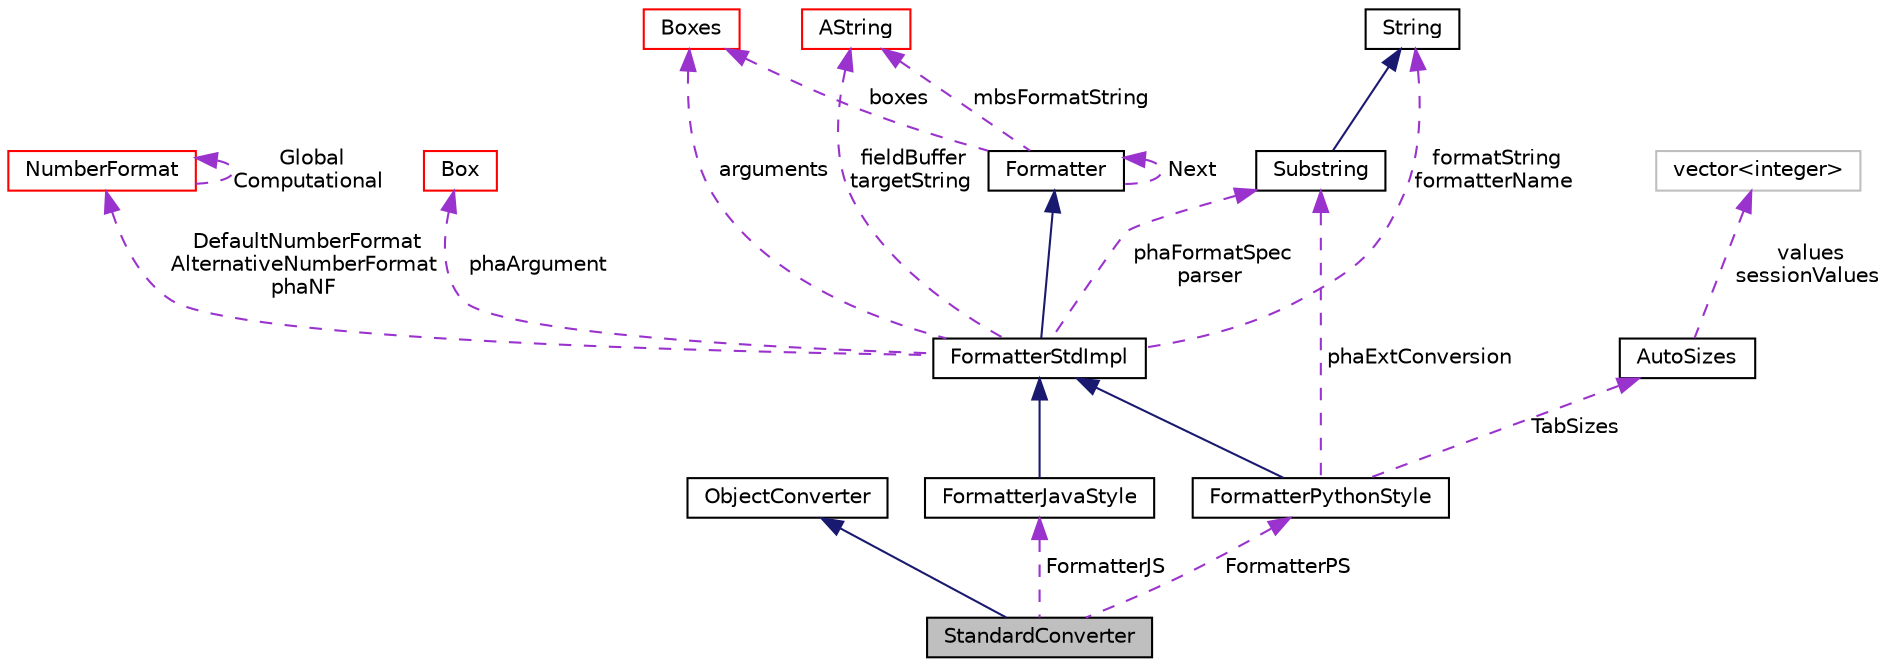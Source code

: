 digraph "StandardConverter"
{
  edge [fontname="Helvetica",fontsize="10",labelfontname="Helvetica",labelfontsize="10"];
  node [fontname="Helvetica",fontsize="10",shape=record];
  Node2 [label="StandardConverter",height=0.2,width=0.4,color="black", fillcolor="grey75", style="filled", fontcolor="black"];
  Node20 [label="vector\<integer\>",height=0.2,width=0.4,color="grey75", fillcolor="white", style="filled"];
  Node3 -> Node2 [dir="back",color="midnightblue",fontsize="10",style="solid",fontname="Helvetica"];
  Node4 -> Node2 [dir="back",color="darkorchid3",fontsize="10",style="dashed",label=" FormatterJS" ,fontname="Helvetica"];
  Node5 -> Node4 [dir="back",color="midnightblue",fontsize="10",style="solid",fontname="Helvetica"];
  Node5 -> Node18 [dir="back",color="midnightblue",fontsize="10",style="solid",fontname="Helvetica"];
  Node6 -> Node5 [dir="back",color="midnightblue",fontsize="10",style="solid",fontname="Helvetica"];
  Node6 -> Node6 [dir="back",color="darkorchid3",fontsize="10",style="dashed",label=" Next" ,fontname="Helvetica"];
  Node7 -> Node5 [dir="back",color="darkorchid3",fontsize="10",style="dashed",label=" fieldBuffer\ntargetString" ,fontname="Helvetica"];
  Node7 -> Node6 [dir="back",color="darkorchid3",fontsize="10",style="dashed",label=" mbsFormatString" ,fontname="Helvetica"];
  Node9 -> Node5 [dir="back",color="darkorchid3",fontsize="10",style="dashed",label=" formatString\nformatterName" ,fontname="Helvetica"];
  Node9 -> Node14 [dir="back",color="midnightblue",fontsize="10",style="solid",fontname="Helvetica"];
  Node10 -> Node5 [dir="back",color="darkorchid3",fontsize="10",style="dashed",label=" arguments" ,fontname="Helvetica"];
  Node10 -> Node6 [dir="back",color="darkorchid3",fontsize="10",style="dashed",label=" boxes" ,fontname="Helvetica"];
  Node13 -> Node5 [dir="back",color="darkorchid3",fontsize="10",style="dashed",label=" DefaultNumberFormat\nAlternativeNumberFormat\nphaNF" ,fontname="Helvetica"];
  Node13 -> Node13 [dir="back",color="darkorchid3",fontsize="10",style="dashed",label=" Global\nComputational" ,fontname="Helvetica"];
  Node14 -> Node5 [dir="back",color="darkorchid3",fontsize="10",style="dashed",label=" phaFormatSpec\nparser" ,fontname="Helvetica"];
  Node14 -> Node18 [dir="back",color="darkorchid3",fontsize="10",style="dashed",label=" phaExtConversion" ,fontname="Helvetica"];
  Node15 -> Node5 [dir="back",color="darkorchid3",fontsize="10",style="dashed",label=" phaArgument" ,fontname="Helvetica"];
  Node18 -> Node2 [dir="back",color="darkorchid3",fontsize="10",style="dashed",label=" FormatterPS" ,fontname="Helvetica"];
  Node19 -> Node18 [dir="back",color="darkorchid3",fontsize="10",style="dashed",label=" TabSizes" ,fontname="Helvetica"];
  Node20 -> Node19 [dir="back",color="darkorchid3",fontsize="10",style="dashed",label=" values\nsessionValues" ,fontname="Helvetica"];
  Node3 [label="ObjectConverter",height=0.2,width=0.4,color="black", fillcolor="white", style="filled",URL="$classaworx_1_1lox_1_1core_1_1textlogger_1_1ObjectConverter.html"];
  Node4 [label="FormatterJavaStyle",height=0.2,width=0.4,color="black", fillcolor="white", style="filled",URL="$classaworx_1_1lib_1_1strings_1_1FormatterJavaStyle.html"];
  Node5 [label="FormatterStdImpl",height=0.2,width=0.4,color="black", fillcolor="white", style="filled",URL="$classaworx_1_1lib_1_1strings_1_1FormatterStdImpl.html"];
  Node6 [label="Formatter",height=0.2,width=0.4,color="black", fillcolor="white", style="filled",URL="$classaworx_1_1lib_1_1strings_1_1Formatter.html"];
  Node7 [label="AString",height=0.2,width=0.4,color="red", fillcolor="white", style="filled",URL="$classaworx_1_1lib_1_1strings_1_1AString.html"];
  Node10 [label="Boxes",height=0.2,width=0.4,color="red", fillcolor="white", style="filled",URL="$classaworx_1_1lib_1_1boxing_1_1Boxes.html"];
  Node13 [label="NumberFormat",height=0.2,width=0.4,color="red", fillcolor="white", style="filled",URL="$classaworx_1_1lib_1_1strings_1_1NumberFormat.html"];
  Node9 [label="String",height=0.2,width=0.4,color="black", fillcolor="white", style="filled",URL="$classaworx_1_1lib_1_1strings_1_1String.html"];
  Node14 [label="Substring",height=0.2,width=0.4,color="black", fillcolor="white", style="filled",URL="$classaworx_1_1lib_1_1strings_1_1Substring.html"];
  Node15 [label="Box",height=0.2,width=0.4,color="red", fillcolor="white", style="filled",URL="$classaworx_1_1lib_1_1boxing_1_1Box.html"];
  Node18 [label="FormatterPythonStyle",height=0.2,width=0.4,color="black", fillcolor="white", style="filled",URL="$classaworx_1_1lib_1_1strings_1_1FormatterPythonStyle.html"];
  Node19 [label="AutoSizes",height=0.2,width=0.4,color="black", fillcolor="white", style="filled",URL="$classaworx_1_1lib_1_1strings_1_1AutoSizes.html"];
}

